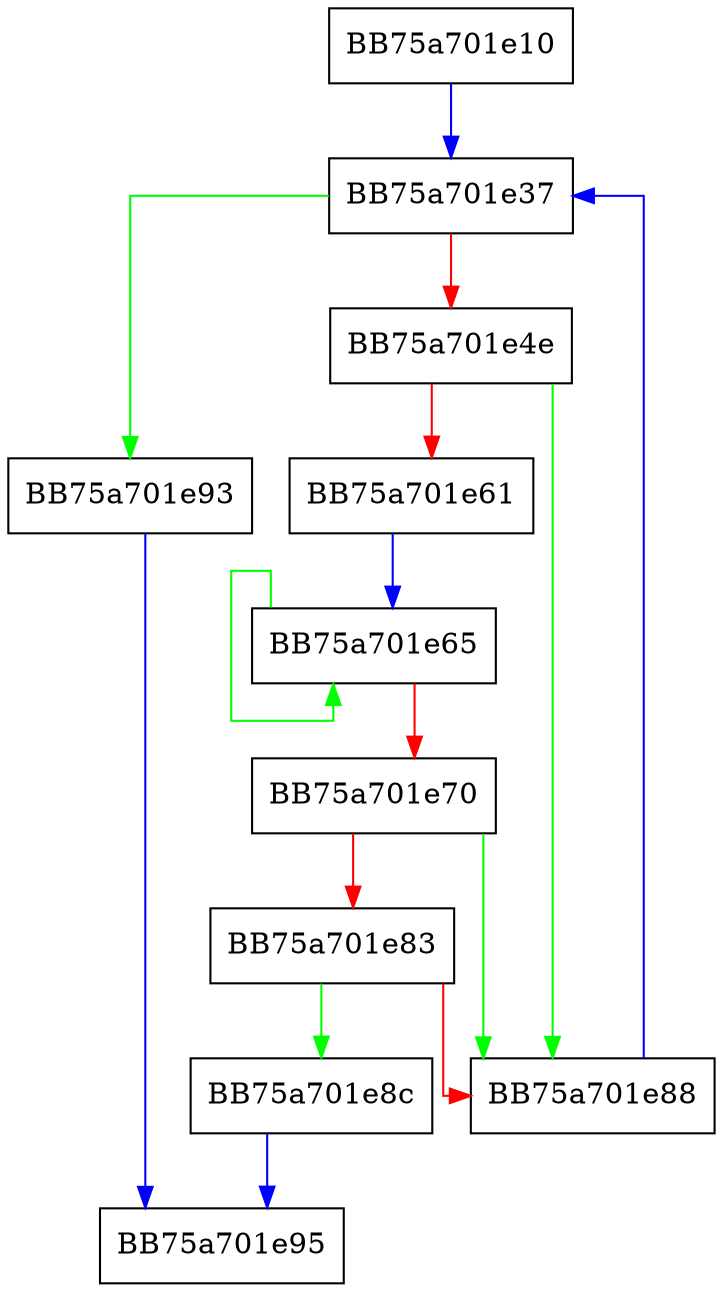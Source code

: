 digraph IsProcessedArchive {
  node [shape="box"];
  graph [splines=ortho];
  BB75a701e10 -> BB75a701e37 [color="blue"];
  BB75a701e37 -> BB75a701e93 [color="green"];
  BB75a701e37 -> BB75a701e4e [color="red"];
  BB75a701e4e -> BB75a701e88 [color="green"];
  BB75a701e4e -> BB75a701e61 [color="red"];
  BB75a701e61 -> BB75a701e65 [color="blue"];
  BB75a701e65 -> BB75a701e65 [color="green"];
  BB75a701e65 -> BB75a701e70 [color="red"];
  BB75a701e70 -> BB75a701e88 [color="green"];
  BB75a701e70 -> BB75a701e83 [color="red"];
  BB75a701e83 -> BB75a701e8c [color="green"];
  BB75a701e83 -> BB75a701e88 [color="red"];
  BB75a701e88 -> BB75a701e37 [color="blue"];
  BB75a701e8c -> BB75a701e95 [color="blue"];
  BB75a701e93 -> BB75a701e95 [color="blue"];
}